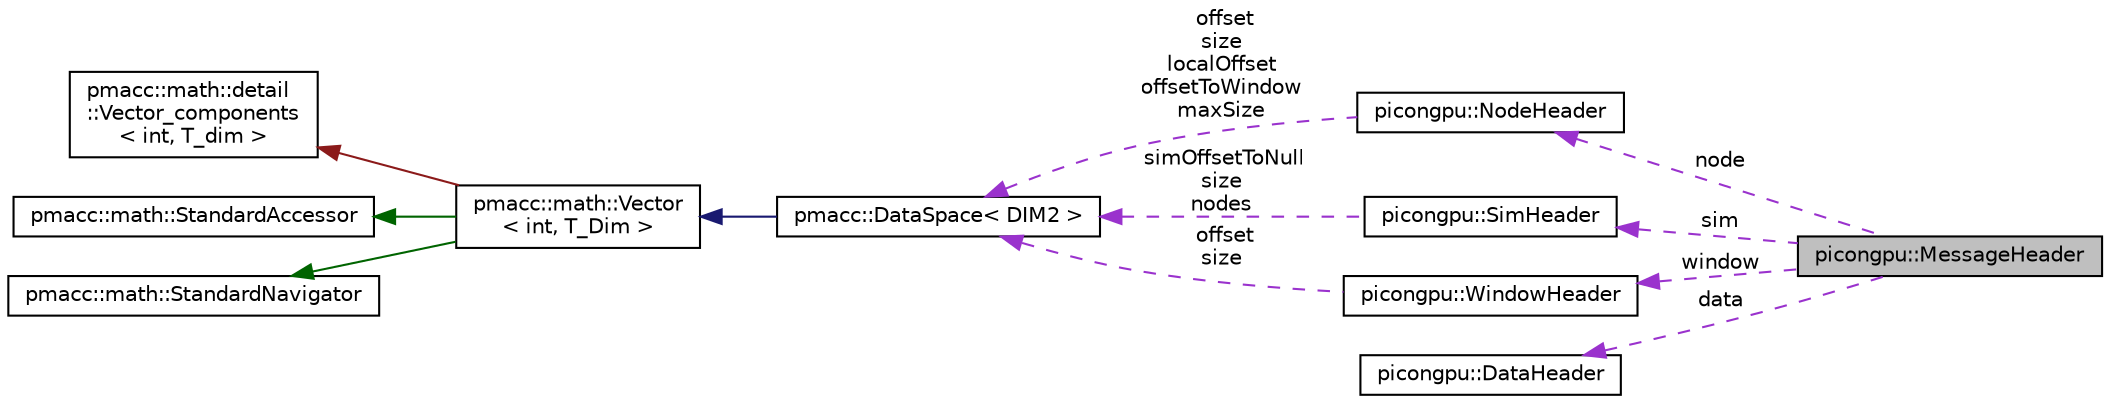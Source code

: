digraph "picongpu::MessageHeader"
{
 // LATEX_PDF_SIZE
  edge [fontname="Helvetica",fontsize="10",labelfontname="Helvetica",labelfontsize="10"];
  node [fontname="Helvetica",fontsize="10",shape=record];
  rankdir="LR";
  Node1 [label="picongpu::MessageHeader",height=0.2,width=0.4,color="black", fillcolor="grey75", style="filled", fontcolor="black",tooltip=" "];
  Node2 -> Node1 [dir="back",color="darkorchid3",fontsize="10",style="dashed",label=" node" ,fontname="Helvetica"];
  Node2 [label="picongpu::NodeHeader",height=0.2,width=0.4,color="black", fillcolor="white", style="filled",URL="$structpicongpu_1_1_node_header.html",tooltip=" "];
  Node3 -> Node2 [dir="back",color="darkorchid3",fontsize="10",style="dashed",label=" offset\nsize\nlocalOffset\noffsetToWindow\nmaxSize" ,fontname="Helvetica"];
  Node3 [label="pmacc::DataSpace\< DIM2 \>",height=0.2,width=0.4,color="black", fillcolor="white", style="filled",URL="$classpmacc_1_1_data_space.html",tooltip=" "];
  Node4 -> Node3 [dir="back",color="midnightblue",fontsize="10",style="solid",fontname="Helvetica"];
  Node4 [label="pmacc::math::Vector\l\< int, T_Dim \>",height=0.2,width=0.4,color="black", fillcolor="white", style="filled",URL="$structpmacc_1_1math_1_1_vector.html",tooltip=" "];
  Node5 -> Node4 [dir="back",color="firebrick4",fontsize="10",style="solid",fontname="Helvetica"];
  Node5 [label="pmacc::math::detail\l::Vector_components\l\< int, T_dim \>",height=0.2,width=0.4,color="black", fillcolor="white", style="filled",URL="$structpmacc_1_1math_1_1detail_1_1_vector__components.html",tooltip=" "];
  Node6 -> Node4 [dir="back",color="darkgreen",fontsize="10",style="solid",fontname="Helvetica"];
  Node6 [label="pmacc::math::StandardAccessor",height=0.2,width=0.4,color="black", fillcolor="white", style="filled",URL="$structpmacc_1_1math_1_1_standard_accessor.html",tooltip=" "];
  Node7 -> Node4 [dir="back",color="darkgreen",fontsize="10",style="solid",fontname="Helvetica"];
  Node7 [label="pmacc::math::StandardNavigator",height=0.2,width=0.4,color="black", fillcolor="white", style="filled",URL="$structpmacc_1_1math_1_1_standard_navigator.html",tooltip=" "];
  Node8 -> Node1 [dir="back",color="darkorchid3",fontsize="10",style="dashed",label=" sim" ,fontname="Helvetica"];
  Node8 [label="picongpu::SimHeader",height=0.2,width=0.4,color="black", fillcolor="white", style="filled",URL="$structpicongpu_1_1_sim_header.html",tooltip=" "];
  Node3 -> Node8 [dir="back",color="darkorchid3",fontsize="10",style="dashed",label=" simOffsetToNull\nsize\nnodes" ,fontname="Helvetica"];
  Node9 -> Node1 [dir="back",color="darkorchid3",fontsize="10",style="dashed",label=" data" ,fontname="Helvetica"];
  Node9 [label="picongpu::DataHeader",height=0.2,width=0.4,color="black", fillcolor="white", style="filled",URL="$structpicongpu_1_1_data_header.html",tooltip=" "];
  Node10 -> Node1 [dir="back",color="darkorchid3",fontsize="10",style="dashed",label=" window" ,fontname="Helvetica"];
  Node10 [label="picongpu::WindowHeader",height=0.2,width=0.4,color="black", fillcolor="white", style="filled",URL="$structpicongpu_1_1_window_header.html",tooltip=" "];
  Node3 -> Node10 [dir="back",color="darkorchid3",fontsize="10",style="dashed",label=" offset\nsize" ,fontname="Helvetica"];
}
